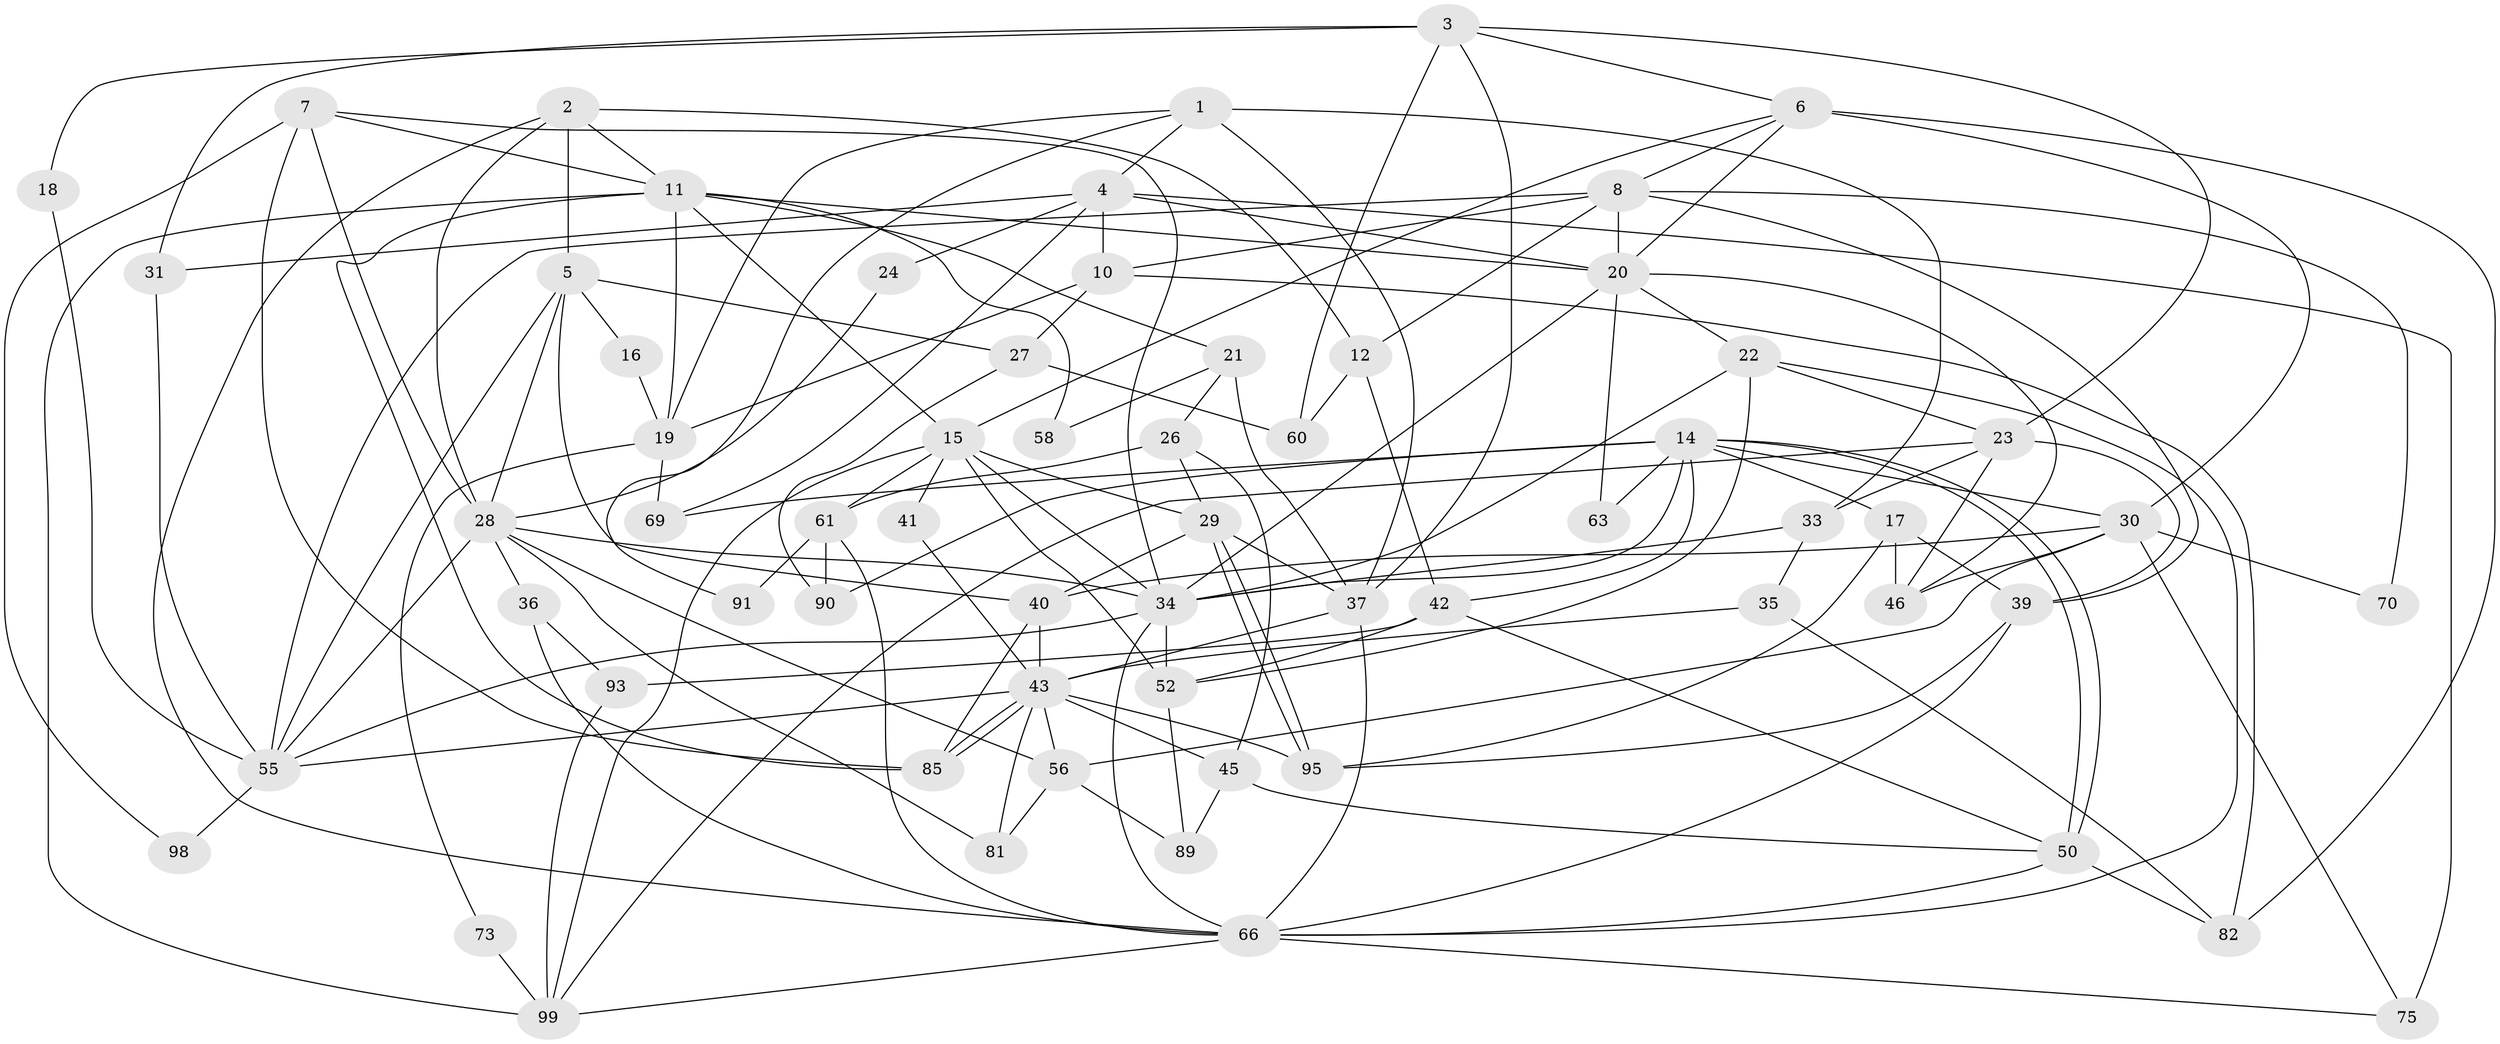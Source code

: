 // original degree distribution, {5: 0.16, 4: 0.28, 6: 0.08, 3: 0.27, 7: 0.05, 2: 0.14, 8: 0.02}
// Generated by graph-tools (version 1.1) at 2025/11/02/21/25 10:11:14]
// undirected, 63 vertices, 154 edges
graph export_dot {
graph [start="1"]
  node [color=gray90,style=filled];
  1 [super="+38"];
  2 [super="+47"];
  3 [super="+13"];
  4 [super="+80"];
  5 [super="+9"];
  6 [super="+71"];
  7 [super="+32"];
  8 [super="+54"];
  10 [super="+96"];
  11 [super="+51"];
  12 [super="+88"];
  14 [super="+64"];
  15 [super="+57"];
  16;
  17 [super="+59"];
  18;
  19 [super="+92"];
  20 [super="+25"];
  21;
  22 [super="+68"];
  23 [super="+79"];
  24;
  26 [super="+94"];
  27;
  28 [super="+65"];
  29 [super="+84"];
  30 [super="+44"];
  31;
  33 [super="+97"];
  34 [super="+53"];
  35 [super="+49"];
  36;
  37 [super="+78"];
  39 [super="+62"];
  40;
  41;
  42 [super="+72"];
  43 [super="+67"];
  45 [super="+48"];
  46 [super="+76"];
  50;
  52 [super="+86"];
  55 [super="+87"];
  56 [super="+77"];
  58;
  60;
  61 [super="+74"];
  63;
  66 [super="+83"];
  69;
  70;
  73;
  75;
  81;
  82;
  85;
  89;
  90;
  91;
  93;
  95;
  98;
  99 [super="+100"];
  1 -- 37 [weight=2];
  1 -- 91;
  1 -- 19;
  1 -- 4;
  1 -- 33;
  2 -- 11;
  2 -- 28;
  2 -- 66;
  2 -- 12;
  2 -- 5;
  3 -- 37;
  3 -- 6;
  3 -- 18;
  3 -- 60;
  3 -- 31;
  3 -- 23;
  4 -- 10 [weight=2];
  4 -- 24;
  4 -- 31;
  4 -- 75;
  4 -- 69;
  4 -- 20;
  5 -- 27;
  5 -- 16;
  5 -- 55;
  5 -- 40;
  5 -- 28;
  6 -- 30;
  6 -- 82;
  6 -- 20;
  6 -- 15;
  6 -- 8;
  7 -- 11;
  7 -- 28;
  7 -- 34;
  7 -- 85;
  7 -- 98;
  8 -- 10;
  8 -- 20;
  8 -- 55;
  8 -- 12;
  8 -- 70;
  8 -- 39;
  10 -- 82;
  10 -- 27;
  10 -- 19;
  11 -- 20;
  11 -- 15;
  11 -- 19;
  11 -- 99;
  11 -- 21;
  11 -- 85;
  11 -- 58;
  12 -- 60 [weight=2];
  12 -- 42;
  14 -- 50;
  14 -- 50;
  14 -- 17;
  14 -- 30;
  14 -- 34;
  14 -- 63;
  14 -- 42;
  14 -- 69;
  14 -- 90;
  15 -- 99;
  15 -- 34;
  15 -- 61;
  15 -- 52;
  15 -- 41;
  15 -- 29;
  16 -- 19;
  17 -- 95;
  17 -- 46;
  17 -- 39;
  18 -- 55;
  19 -- 73;
  19 -- 69;
  20 -- 46;
  20 -- 34;
  20 -- 63;
  20 -- 22;
  21 -- 37;
  21 -- 26;
  21 -- 58;
  22 -- 34;
  22 -- 66;
  22 -- 23;
  22 -- 52;
  23 -- 46;
  23 -- 33;
  23 -- 39;
  23 -- 99;
  24 -- 28;
  26 -- 61;
  26 -- 45;
  26 -- 29;
  27 -- 60;
  27 -- 90;
  28 -- 36;
  28 -- 81;
  28 -- 55;
  28 -- 56;
  28 -- 34;
  29 -- 95;
  29 -- 95;
  29 -- 40;
  29 -- 37 [weight=2];
  30 -- 75;
  30 -- 56;
  30 -- 70;
  30 -- 40;
  30 -- 46;
  31 -- 55;
  33 -- 34;
  33 -- 35 [weight=2];
  34 -- 66;
  34 -- 52;
  34 -- 55;
  35 -- 82;
  35 -- 43;
  36 -- 93;
  36 -- 66;
  37 -- 43;
  37 -- 66;
  39 -- 95;
  39 -- 66;
  40 -- 85;
  40 -- 43;
  41 -- 43;
  42 -- 50;
  42 -- 93;
  42 -- 52;
  43 -- 85;
  43 -- 85;
  43 -- 56;
  43 -- 81;
  43 -- 55;
  43 -- 95;
  43 -- 45;
  45 -- 50;
  45 -- 89;
  50 -- 82;
  50 -- 66;
  52 -- 89;
  55 -- 98;
  56 -- 89;
  56 -- 81;
  61 -- 90;
  61 -- 91;
  61 -- 66;
  66 -- 99;
  66 -- 75;
  73 -- 99 [weight=2];
  93 -- 99;
}
